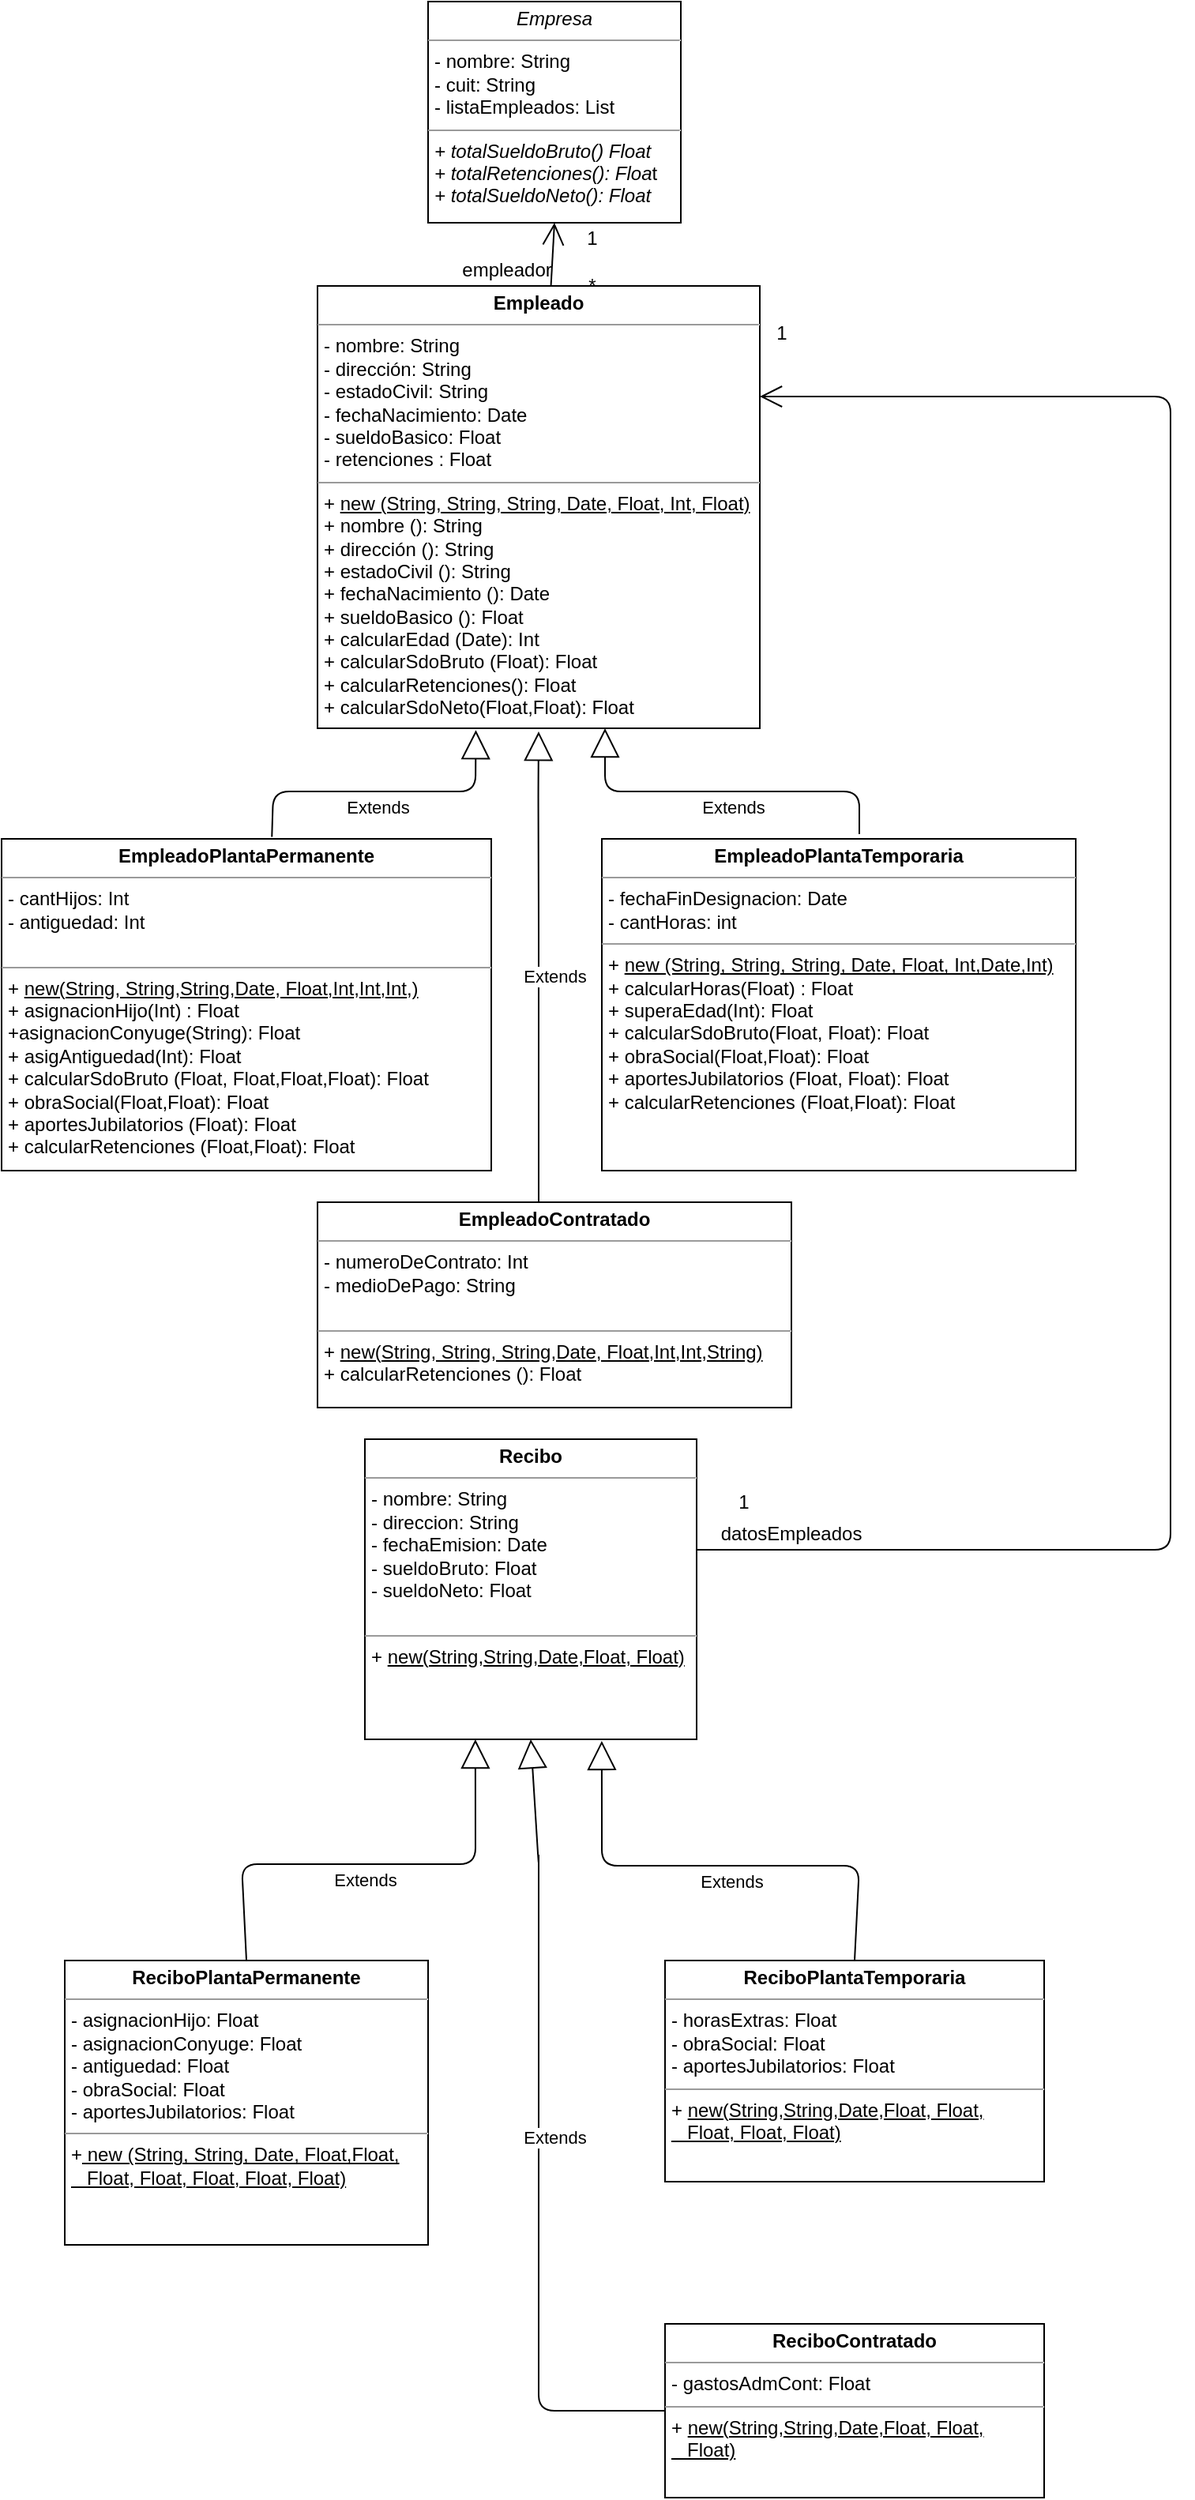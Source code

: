 <mxfile version="15.2.9" type="device"><diagram id="YjdwQvKlV2tTnBZGeNKd" name="Page-1"><mxGraphModel dx="864" dy="1603" grid="1" gridSize="10" guides="1" tooltips="1" connect="1" arrows="1" fold="1" page="1" pageScale="1" pageWidth="827" pageHeight="1169" math="0" shadow="0"><root><mxCell id="0"/><mxCell id="1" parent="0"/><mxCell id="iTj1MjXMvYZsN4ixTZFv-1" value="&lt;p style=&quot;margin: 0px ; margin-top: 4px ; text-align: center&quot;&gt;&lt;i&gt;Empresa&lt;/i&gt;&lt;/p&gt;&lt;hr size=&quot;1&quot;&gt;&lt;p style=&quot;margin: 0px ; margin-left: 4px&quot;&gt;&lt;font style=&quot;vertical-align: inherit&quot;&gt;&lt;font style=&quot;vertical-align: inherit&quot;&gt;- nombre: String&lt;/font&gt;&lt;/font&gt;&lt;/p&gt;&lt;p style=&quot;margin: 0px ; margin-left: 4px&quot;&gt;&lt;font style=&quot;vertical-align: inherit&quot;&gt;&lt;font style=&quot;vertical-align: inherit&quot;&gt;- cuit: String&lt;/font&gt;&lt;/font&gt;&lt;/p&gt;&lt;p style=&quot;margin: 0px ; margin-left: 4px&quot;&gt;&lt;font style=&quot;vertical-align: inherit&quot;&gt;&lt;font style=&quot;vertical-align: inherit&quot;&gt;- listaEmpleados: List&amp;nbsp;&lt;/font&gt;&lt;/font&gt;&lt;/p&gt;&lt;hr size=&quot;1&quot;&gt;&lt;p style=&quot;margin: 0px ; margin-left: 4px&quot;&gt;&lt;i&gt;+ totalSueldoBruto() Float&lt;/i&gt;&lt;br&gt;&lt;/p&gt;&lt;p style=&quot;margin: 0px ; margin-left: 4px&quot;&gt;&lt;font style=&quot;vertical-align: inherit&quot;&gt;&lt;font style=&quot;vertical-align: inherit&quot;&gt;&lt;i&gt;+ totalRetenciones(): Floa&lt;/i&gt;t&lt;/font&gt;&lt;/font&gt;&lt;/p&gt;&lt;p style=&quot;margin: 0px ; margin-left: 4px&quot;&gt;&lt;font style=&quot;vertical-align: inherit&quot;&gt;&lt;font style=&quot;vertical-align: inherit&quot;&gt;&lt;i&gt;+ totalSueldoNeto(): Float&lt;/i&gt;&lt;br&gt;&lt;/font&gt;&lt;/font&gt;&lt;/p&gt;" style="verticalAlign=top;align=left;overflow=fill;fontSize=12;fontFamily=Helvetica;html=1;" parent="1" vertex="1"><mxGeometry x="330" y="-20" width="160" height="140" as="geometry"/></mxCell><mxCell id="iTj1MjXMvYZsN4ixTZFv-2" value="&lt;p style=&quot;margin: 0px ; margin-top: 4px ; text-align: center&quot;&gt;&lt;b&gt;&lt;font style=&quot;vertical-align: inherit&quot;&gt;&lt;font style=&quot;vertical-align: inherit&quot;&gt;Empleado&lt;/font&gt;&lt;/font&gt;&lt;/b&gt;&lt;/p&gt;&lt;hr size=&quot;1&quot;&gt;&lt;p style=&quot;margin: 0px ; margin-left: 4px&quot;&gt;&lt;font style=&quot;vertical-align: inherit&quot;&gt;&lt;font style=&quot;vertical-align: inherit&quot;&gt;- nombre: String&lt;/font&gt;&lt;/font&gt;&lt;/p&gt;&lt;p style=&quot;margin: 0px ; margin-left: 4px&quot;&gt;&lt;font style=&quot;vertical-align: inherit&quot;&gt;&lt;font style=&quot;vertical-align: inherit&quot;&gt;- dirección: String&lt;/font&gt;&lt;/font&gt;&lt;/p&gt;&lt;p style=&quot;margin: 0px ; margin-left: 4px&quot;&gt;&lt;font style=&quot;vertical-align: inherit&quot;&gt;&lt;font style=&quot;vertical-align: inherit&quot;&gt;- estadoCivil: String&lt;/font&gt;&lt;/font&gt;&lt;/p&gt;&lt;p style=&quot;margin: 0px ; margin-left: 4px&quot;&gt;&lt;font style=&quot;vertical-align: inherit&quot;&gt;&lt;font style=&quot;vertical-align: inherit&quot;&gt;- fechaNacimiento: Date&lt;/font&gt;&lt;/font&gt;&lt;/p&gt;&lt;p style=&quot;margin: 0px ; margin-left: 4px&quot;&gt;&lt;font style=&quot;vertical-align: inherit&quot;&gt;&lt;font style=&quot;vertical-align: inherit&quot;&gt;- sueldoBasico: Float&lt;/font&gt;&lt;/font&gt;&lt;/p&gt;&lt;p style=&quot;margin: 0px ; margin-left: 4px&quot;&gt;&lt;font style=&quot;vertical-align: inherit&quot;&gt;&lt;font style=&quot;vertical-align: inherit&quot;&gt;- retenciones : Float&lt;/font&gt;&lt;/font&gt;&lt;/p&gt;&lt;hr size=&quot;1&quot;&gt;&lt;p style=&quot;margin: 0px ; margin-left: 4px&quot;&gt;&lt;font style=&quot;vertical-align: inherit&quot;&gt;&lt;font style=&quot;vertical-align: inherit&quot;&gt;+ &lt;/font&gt;&lt;/font&gt;&lt;u&gt;&lt;font style=&quot;vertical-align: inherit&quot;&gt;&lt;font style=&quot;vertical-align: inherit&quot;&gt;new (String, String, String, Date, Float, Int, Float)&lt;/font&gt;&lt;/font&gt;&lt;/u&gt;&lt;/p&gt;&lt;p style=&quot;margin: 0px ; margin-left: 4px&quot;&gt;&lt;span&gt;&lt;font style=&quot;vertical-align: inherit&quot;&gt;&lt;font style=&quot;vertical-align: inherit&quot;&gt;+ nombre (): String&lt;/font&gt;&lt;/font&gt;&lt;/span&gt;&lt;/p&gt;&lt;p style=&quot;margin: 0px 0px 0px 4px&quot;&gt;&lt;font style=&quot;vertical-align: inherit&quot;&gt;&lt;font style=&quot;vertical-align: inherit&quot;&gt;+ dirección (): String&lt;/font&gt;&lt;/font&gt;&lt;/p&gt;&lt;p style=&quot;margin: 0px 0px 0px 4px&quot;&gt;&lt;font style=&quot;vertical-align: inherit&quot;&gt;&lt;font style=&quot;vertical-align: inherit&quot;&gt;+ estadoCivil (): String&lt;/font&gt;&lt;/font&gt;&lt;/p&gt;&lt;p style=&quot;margin: 0px 0px 0px 4px&quot;&gt;&lt;font style=&quot;vertical-align: inherit&quot;&gt;&lt;font style=&quot;vertical-align: inherit&quot;&gt;+ fechaNacimiento (): Date&lt;/font&gt;&lt;/font&gt;&lt;/p&gt;&lt;p style=&quot;margin: 0px 0px 0px 4px&quot;&gt;&lt;font style=&quot;vertical-align: inherit&quot;&gt;&lt;font style=&quot;vertical-align: inherit&quot;&gt;+ sueldoBasico (): Float&lt;/font&gt;&lt;/font&gt;&lt;/p&gt;&lt;p style=&quot;margin: 0px 0px 0px 4px&quot;&gt;&lt;font style=&quot;vertical-align: inherit&quot;&gt;&lt;font style=&quot;vertical-align: inherit&quot;&gt;+ calcularEdad (Date): Int&amp;nbsp;&lt;/font&gt;&lt;/font&gt;&lt;br&gt;&lt;/p&gt;&lt;p style=&quot;margin: 0px 0px 0px 4px&quot;&gt;&lt;font style=&quot;vertical-align: inherit&quot;&gt;&lt;font style=&quot;vertical-align: inherit&quot;&gt;+ calcularSdoBruto (Float): Float&lt;/font&gt;&lt;/font&gt;&lt;/p&gt;&lt;p style=&quot;margin: 0px 0px 0px 4px&quot;&gt;&lt;font style=&quot;vertical-align: inherit&quot;&gt;&lt;font style=&quot;vertical-align: inherit&quot;&gt;+ calcularRetenciones(): Float&lt;/font&gt;&lt;/font&gt;&lt;/p&gt;&lt;p style=&quot;margin: 0px 0px 0px 4px&quot;&gt;&lt;font style=&quot;vertical-align: inherit&quot;&gt;&lt;font style=&quot;vertical-align: inherit&quot;&gt;+ calcularSdoNeto(Float,Float): Float&lt;/font&gt;&lt;/font&gt;&lt;/p&gt;&lt;div&gt;&lt;br&gt;&lt;/div&gt;" style="verticalAlign=top;align=left;overflow=fill;fontSize=12;fontFamily=Helvetica;html=1;" parent="1" vertex="1"><mxGeometry x="260" y="160" width="280" height="280" as="geometry"/></mxCell><mxCell id="iTj1MjXMvYZsN4ixTZFv-3" value="&lt;p style=&quot;margin: 0px ; margin-top: 4px ; text-align: center&quot;&gt;&lt;b&gt;EmpleadoPlantaPermanente&lt;/b&gt;&lt;/p&gt;&lt;hr size=&quot;1&quot;&gt;&lt;p style=&quot;margin: 0px ; margin-left: 4px&quot;&gt;- cantHijos: Int&lt;/p&gt;&lt;p style=&quot;margin: 0px ; margin-left: 4px&quot;&gt;- antiguedad: Int&lt;/p&gt;&lt;p style=&quot;margin: 0px ; margin-left: 4px&quot;&gt;&lt;br&gt;&lt;/p&gt;&lt;hr size=&quot;1&quot;&gt;&lt;p style=&quot;margin: 0px ; margin-left: 4px&quot;&gt;+ &lt;u&gt;new(String, String,String,Date, Float,Int,Int,Int,)&lt;/u&gt;&lt;/p&gt;&lt;p style=&quot;margin: 0px ; margin-left: 4px&quot;&gt;+ asignacionHijo(Int) : Float&lt;/p&gt;&lt;p style=&quot;margin: 0px ; margin-left: 4px&quot;&gt;+asignacionConyuge(String): Float&lt;/p&gt;&lt;p style=&quot;margin: 0px ; margin-left: 4px&quot;&gt;+ asigAntiguedad(Int): Float&lt;/p&gt;&lt;p style=&quot;margin: 0px ; margin-left: 4px&quot;&gt;+ calcularSdoBruto (Float, Float,Float,Float): Float&lt;/p&gt;&lt;p style=&quot;margin: 0px ; margin-left: 4px&quot;&gt;+ obraSocial(Float,Float): Float&lt;/p&gt;&lt;p style=&quot;margin: 0px ; margin-left: 4px&quot;&gt;+ aportesJubilatorios (Float): Float&lt;/p&gt;&lt;p style=&quot;margin: 0px ; margin-left: 4px&quot;&gt;+ calcularRetenciones (Float,Float): Float&lt;/p&gt;" style="verticalAlign=top;align=left;overflow=fill;fontSize=12;fontFamily=Helvetica;html=1;" parent="1" vertex="1"><mxGeometry x="60" y="510" width="310" height="210" as="geometry"/></mxCell><mxCell id="iTj1MjXMvYZsN4ixTZFv-4" value="&lt;p style=&quot;margin: 0px ; margin-top: 4px ; text-align: center&quot;&gt;&lt;b&gt;EmpleadoPlantaTemporaria&lt;/b&gt;&lt;/p&gt;&lt;hr size=&quot;1&quot;&gt;&lt;p style=&quot;margin: 0px ; margin-left: 4px&quot;&gt;- fechaFinDesignacion: Date&lt;/p&gt;&lt;p style=&quot;margin: 0px ; margin-left: 4px&quot;&gt;- cantHoras: int&lt;/p&gt;&lt;hr size=&quot;1&quot;&gt;&lt;p style=&quot;margin: 0px ; margin-left: 4px&quot;&gt;+ &lt;u&gt;new (String, String, String, Date, Float, Int,Date,Int)&lt;/u&gt;&lt;/p&gt;&lt;p style=&quot;margin: 0px ; margin-left: 4px&quot;&gt;+ calcularHoras(Float) : Float&lt;/p&gt;&lt;p style=&quot;margin: 0px ; margin-left: 4px&quot;&gt;+ superaEdad(Int): Float&lt;/p&gt;&lt;p style=&quot;margin: 0px ; margin-left: 4px&quot;&gt;&lt;span&gt;+ calcularSdoBruto(Float, Float): Float&lt;/span&gt;&lt;br&gt;&lt;/p&gt;&lt;p style=&quot;margin: 0px 0px 0px 4px&quot;&gt;+ obraSocial(Float,Float): Float&lt;/p&gt;&lt;p style=&quot;margin: 0px 0px 0px 4px&quot;&gt;+ aportesJubilatorios (Float, Float): Float&lt;/p&gt;&lt;p style=&quot;margin: 0px ; margin-left: 4px&quot;&gt;+ calcularRetenciones (Float,Float): Float&lt;/p&gt;" style="verticalAlign=top;align=left;overflow=fill;fontSize=12;fontFamily=Helvetica;html=1;" parent="1" vertex="1"><mxGeometry x="440" y="510" width="300" height="210" as="geometry"/></mxCell><mxCell id="iTj1MjXMvYZsN4ixTZFv-8" value="Extends" style="endArrow=block;endSize=16;endFill=0;html=1;exitX=0.552;exitY=-0.006;exitDx=0;exitDy=0;exitPerimeter=0;entryX=0.358;entryY=1.004;entryDx=0;entryDy=0;entryPerimeter=0;" parent="1" source="iTj1MjXMvYZsN4ixTZFv-3" target="iTj1MjXMvYZsN4ixTZFv-2" edge="1"><mxGeometry x="-0.036" y="-10" width="160" relative="1" as="geometry"><mxPoint x="280" y="340" as="sourcePoint"/><mxPoint x="400" y="421" as="targetPoint"/><Array as="points"><mxPoint x="232" y="480"/><mxPoint x="270" y="480"/><mxPoint x="360" y="480"/></Array><mxPoint as="offset"/></mxGeometry></mxCell><mxCell id="iTj1MjXMvYZsN4ixTZFv-10" value="Extends" style="endArrow=block;endSize=16;endFill=0;html=1;" parent="1" edge="1"><mxGeometry x="-0.062" y="10" width="160" relative="1" as="geometry"><mxPoint x="603" y="507" as="sourcePoint"/><mxPoint x="442" y="440" as="targetPoint"/><Array as="points"><mxPoint x="603" y="480"/><mxPoint x="520" y="480"/><mxPoint x="442" y="480"/></Array><mxPoint as="offset"/></mxGeometry></mxCell><mxCell id="HzhAfYEKp3YrkJtxKkJr-8" value="" style="endArrow=open;endFill=1;endSize=12;html=1;entryX=0.5;entryY=1;entryDx=0;entryDy=0;" parent="1" source="iTj1MjXMvYZsN4ixTZFv-2" target="iTj1MjXMvYZsN4ixTZFv-1" edge="1"><mxGeometry width="160" relative="1" as="geometry"><mxPoint x="330" y="190" as="sourcePoint"/><mxPoint x="490" y="190" as="targetPoint"/></mxGeometry></mxCell><mxCell id="HzhAfYEKp3YrkJtxKkJr-9" value="1" style="text;html=1;strokeColor=none;fillColor=none;align=center;verticalAlign=middle;whiteSpace=wrap;rounded=0;" parent="1" vertex="1"><mxGeometry x="414" y="120" width="40" height="20" as="geometry"/></mxCell><mxCell id="HzhAfYEKp3YrkJtxKkJr-10" value="*" style="text;html=1;strokeColor=none;fillColor=none;align=center;verticalAlign=middle;whiteSpace=wrap;rounded=0;" parent="1" vertex="1"><mxGeometry x="414" y="150" width="40" height="20" as="geometry"/></mxCell><mxCell id="HzhAfYEKp3YrkJtxKkJr-11" value="empleador" style="text;html=1;strokeColor=none;fillColor=none;align=center;verticalAlign=middle;whiteSpace=wrap;rounded=0;" parent="1" vertex="1"><mxGeometry x="360" y="140" width="40" height="20" as="geometry"/></mxCell><mxCell id="HzhAfYEKp3YrkJtxKkJr-12" value="&lt;p style=&quot;margin: 0px ; margin-top: 4px ; text-align: center&quot;&gt;&lt;b&gt;EmpleadoContratado&lt;/b&gt;&lt;/p&gt;&lt;hr size=&quot;1&quot;&gt;&lt;p style=&quot;margin: 0px ; margin-left: 4px&quot;&gt;- numeroDeContrato: Int&lt;/p&gt;&lt;p style=&quot;margin: 0px ; margin-left: 4px&quot;&gt;- medioDePago: String&lt;/p&gt;&lt;p style=&quot;margin: 0px ; margin-left: 4px&quot;&gt;&lt;br&gt;&lt;/p&gt;&lt;hr size=&quot;1&quot;&gt;&lt;p style=&quot;margin: 0px ; margin-left: 4px&quot;&gt;+ &lt;u&gt;new(String, String, String,Date, Float,Int,Int,String)&lt;/u&gt;&lt;/p&gt;&lt;p style=&quot;margin: 0px ; margin-left: 4px&quot;&gt;+ calcularRetenciones (): Float&lt;/p&gt;" style="verticalAlign=top;align=left;overflow=fill;fontSize=12;fontFamily=Helvetica;html=1;" parent="1" vertex="1"><mxGeometry x="260" y="740" width="300" height="130" as="geometry"/></mxCell><mxCell id="HzhAfYEKp3YrkJtxKkJr-14" value="&lt;p style=&quot;margin: 0px ; margin-top: 4px ; text-align: center&quot;&gt;&lt;b&gt;ReciboPlantaPermanente&lt;/b&gt;&lt;/p&gt;&lt;hr size=&quot;1&quot;&gt;&lt;p style=&quot;margin: 0px ; margin-left: 4px&quot;&gt;- asignacionHijo: Float&lt;/p&gt;&lt;p style=&quot;margin: 0px ; margin-left: 4px&quot;&gt;- asignacionConyuge: Float&lt;/p&gt;&lt;p style=&quot;margin: 0px ; margin-left: 4px&quot;&gt;- antiguedad: Float&lt;/p&gt;&lt;p style=&quot;margin: 0px ; margin-left: 4px&quot;&gt;- obraSocial: Float&lt;/p&gt;&lt;p style=&quot;margin: 0px ; margin-left: 4px&quot;&gt;- aportesJubilatorios: Float&lt;/p&gt;&lt;hr size=&quot;1&quot;&gt;&lt;p style=&quot;margin: 0px ; margin-left: 4px&quot;&gt;+&lt;u&gt; new (String, String, Date, Float,Float,&lt;/u&gt;&lt;/p&gt;&lt;p style=&quot;margin: 0px ; margin-left: 4px&quot;&gt;&lt;u&gt;&amp;nbsp; &amp;nbsp;Float, Float, Float, Float, Float)&lt;/u&gt;&lt;/p&gt;&lt;p style=&quot;margin: 0px ; margin-left: 4px&quot;&gt;&lt;br&gt;&lt;/p&gt;" style="verticalAlign=top;align=left;overflow=fill;fontSize=12;fontFamily=Helvetica;html=1;" parent="1" vertex="1"><mxGeometry x="100" y="1220" width="230" height="180" as="geometry"/></mxCell><mxCell id="HzhAfYEKp3YrkJtxKkJr-15" value="&lt;p style=&quot;margin: 0px ; margin-top: 4px ; text-align: center&quot;&gt;&lt;b&gt;Recibo&lt;/b&gt;&lt;/p&gt;&lt;hr size=&quot;1&quot;&gt;&lt;p style=&quot;margin: 0px ; margin-left: 4px&quot;&gt;- nombre: String&lt;/p&gt;&lt;p style=&quot;margin: 0px ; margin-left: 4px&quot;&gt;- direccion: String&lt;/p&gt;&lt;p style=&quot;margin: 0px ; margin-left: 4px&quot;&gt;- fechaEmision: Date&lt;/p&gt;&lt;p style=&quot;margin: 0px ; margin-left: 4px&quot;&gt;- sueldoBruto: Float&lt;/p&gt;&lt;p style=&quot;margin: 0px ; margin-left: 4px&quot;&gt;- sueldoNeto: Float&lt;/p&gt;&lt;p style=&quot;margin: 0px ; margin-left: 4px&quot;&gt;&lt;br&gt;&lt;/p&gt;&lt;hr size=&quot;1&quot;&gt;&lt;p style=&quot;margin: 0px ; margin-left: 4px&quot;&gt;+ &lt;u&gt;new(String,String,Date,Float, Float)&lt;/u&gt;&lt;/p&gt;&lt;p style=&quot;margin: 0px ; margin-left: 4px&quot;&gt;&lt;br&gt;&lt;/p&gt;&lt;p style=&quot;margin: 0px ; margin-left: 4px&quot;&gt;&lt;br&gt;&lt;/p&gt;&lt;p style=&quot;margin: 0px ; margin-left: 4px&quot;&gt;&lt;br&gt;&lt;/p&gt;&lt;p style=&quot;margin: 0px ; margin-left: 4px&quot;&gt;&lt;br&gt;&lt;/p&gt;" style="verticalAlign=top;align=left;overflow=fill;fontSize=12;fontFamily=Helvetica;html=1;" parent="1" vertex="1"><mxGeometry x="290" y="890" width="210" height="190" as="geometry"/></mxCell><mxCell id="HzhAfYEKp3YrkJtxKkJr-16" value="&lt;p style=&quot;margin: 0px ; margin-top: 4px ; text-align: center&quot;&gt;&lt;b&gt;ReciboContratado&lt;/b&gt;&lt;/p&gt;&lt;hr size=&quot;1&quot;&gt;&lt;p style=&quot;margin: 0px ; margin-left: 4px&quot;&gt;- gastosAdmCont: Float&lt;/p&gt;&lt;hr size=&quot;1&quot;&gt;&lt;p style=&quot;margin: 0px 0px 0px 4px&quot;&gt;+ &lt;u&gt;new(String,String,Date,Float, Float,&lt;br&gt;&lt;/u&gt;&lt;/p&gt;&lt;p style=&quot;margin: 0px 0px 0px 4px&quot;&gt;&lt;u&gt;&amp;nbsp; &amp;nbsp;Float)&lt;/u&gt;&lt;/p&gt;&lt;p style=&quot;margin: 0px 0px 0px 4px&quot;&gt;&lt;br&gt;&lt;/p&gt;&lt;p style=&quot;margin: 0px 0px 0px 4px&quot;&gt;&lt;br&gt;&lt;/p&gt;" style="verticalAlign=top;align=left;overflow=fill;fontSize=12;fontFamily=Helvetica;html=1;" parent="1" vertex="1"><mxGeometry x="480" y="1450" width="240" height="110" as="geometry"/></mxCell><mxCell id="HzhAfYEKp3YrkJtxKkJr-17" value="&lt;p style=&quot;margin: 0px ; margin-top: 4px ; text-align: center&quot;&gt;&lt;b&gt;ReciboPlantaTemporaria&lt;/b&gt;&lt;/p&gt;&lt;hr size=&quot;1&quot;&gt;&lt;p style=&quot;margin: 0px ; margin-left: 4px&quot;&gt;- horasExtras: Float&lt;/p&gt;&lt;p style=&quot;margin: 0px ; margin-left: 4px&quot;&gt;- obraSocial: Float&lt;/p&gt;&lt;p style=&quot;margin: 0px ; margin-left: 4px&quot;&gt;- aportesJubilatorios: Float&lt;/p&gt;&lt;hr size=&quot;1&quot;&gt;&lt;p style=&quot;margin: 0px ; margin-left: 4px&quot;&gt;+ &lt;u&gt;new(String,String,Date,Float, Float,&lt;br&gt;&lt;/u&gt;&lt;/p&gt;&lt;p style=&quot;margin: 0px ; margin-left: 4px&quot;&gt;&lt;u&gt;&amp;nbsp; &amp;nbsp;Float, Float, Float)&lt;/u&gt;&lt;/p&gt;" style="verticalAlign=top;align=left;overflow=fill;fontSize=12;fontFamily=Helvetica;html=1;" parent="1" vertex="1"><mxGeometry x="480" y="1220" width="240" height="140" as="geometry"/></mxCell><mxCell id="hyiR4Mw5HXbT7zULFGPC-3" value="Extends" style="endArrow=block;endSize=16;endFill=0;html=1;exitX=0.5;exitY=0;exitDx=0;exitDy=0;entryX=0.333;entryY=1;entryDx=0;entryDy=0;entryPerimeter=0;" parent="1" source="HzhAfYEKp3YrkJtxKkJr-14" target="HzhAfYEKp3YrkJtxKkJr-15" edge="1"><mxGeometry x="-0.036" y="-10" width="160" relative="1" as="geometry"><mxPoint x="211.12" y="1208.03" as="sourcePoint"/><mxPoint x="360" y="1090" as="targetPoint"/><Array as="points"><mxPoint x="212" y="1158.96"/><mxPoint x="360" y="1158.96"/></Array><mxPoint as="offset"/></mxGeometry></mxCell><mxCell id="hyiR4Mw5HXbT7zULFGPC-4" value="Extends" style="endArrow=block;endSize=16;endFill=0;html=1;exitX=0.5;exitY=0;exitDx=0;exitDy=0;entryX=0.714;entryY=1.005;entryDx=0;entryDy=0;entryPerimeter=0;" parent="1" source="HzhAfYEKp3YrkJtxKkJr-17" target="HzhAfYEKp3YrkJtxKkJr-15" edge="1"><mxGeometry x="-0.062" y="10" width="160" relative="1" as="geometry"><mxPoint x="603" y="1207" as="sourcePoint"/><mxPoint x="442" y="1120" as="targetPoint"/><Array as="points"><mxPoint x="603" y="1160"/><mxPoint x="440" y="1160"/><mxPoint x="440" y="1140"/></Array><mxPoint as="offset"/></mxGeometry></mxCell><mxCell id="hyiR4Mw5HXbT7zULFGPC-5" value="Extends" style="endArrow=block;endSize=16;endFill=0;html=1;exitX=0;exitY=0.5;exitDx=0;exitDy=0;entryX=0.5;entryY=1;entryDx=0;entryDy=0;" parent="1" source="HzhAfYEKp3YrkJtxKkJr-16" target="HzhAfYEKp3YrkJtxKkJr-15" edge="1"><mxGeometry x="-0.036" y="-10" width="160" relative="1" as="geometry"><mxPoint x="400" y="1460" as="sourcePoint"/><mxPoint x="400" y="1122" as="targetPoint"/><Array as="points"><mxPoint x="400" y="1505"/><mxPoint x="400" y="1180"/><mxPoint x="400" y="1150"/><mxPoint x="400" y="1160"/></Array><mxPoint as="offset"/></mxGeometry></mxCell><mxCell id="OeKSaLro1ev-FWeubYRN-1" value="1" style="text;html=1;strokeColor=none;fillColor=none;align=center;verticalAlign=middle;whiteSpace=wrap;rounded=0;" parent="1" vertex="1"><mxGeometry x="534" y="180" width="40" height="20" as="geometry"/></mxCell><mxCell id="OeKSaLro1ev-FWeubYRN-2" value="1" style="text;html=1;strokeColor=none;fillColor=none;align=center;verticalAlign=middle;whiteSpace=wrap;rounded=0;" parent="1" vertex="1"><mxGeometry x="510" y="920" width="40" height="20" as="geometry"/></mxCell><mxCell id="0HJ2XWBmXdhxy9LnqeVO-1" value="Extends" style="endArrow=block;endSize=16;endFill=0;html=1;entryX=0.358;entryY=1.004;entryDx=0;entryDy=0;entryPerimeter=0;" parent="1" edge="1"><mxGeometry x="-0.036" y="-10" width="160" relative="1" as="geometry"><mxPoint x="400" y="740" as="sourcePoint"/><mxPoint x="400" y="442.05" as="targetPoint"/><Array as="points"><mxPoint x="400" y="560"/><mxPoint x="399.76" y="480.93"/></Array><mxPoint as="offset"/></mxGeometry></mxCell><mxCell id="0HJ2XWBmXdhxy9LnqeVO-4" value="" style="endArrow=open;endFill=1;endSize=12;html=1;entryX=1;entryY=0.25;entryDx=0;entryDy=0;" parent="1" target="iTj1MjXMvYZsN4ixTZFv-2" edge="1"><mxGeometry width="160" relative="1" as="geometry"><mxPoint x="500" y="960" as="sourcePoint"/><mxPoint x="800" y="200" as="targetPoint"/><Array as="points"><mxPoint x="800" y="960"/><mxPoint x="800" y="230"/></Array></mxGeometry></mxCell><mxCell id="0HJ2XWBmXdhxy9LnqeVO-5" value="datosEmpleados" style="text;html=1;strokeColor=none;fillColor=none;align=center;verticalAlign=middle;whiteSpace=wrap;rounded=0;" parent="1" vertex="1"><mxGeometry x="540" y="940" width="40" height="20" as="geometry"/></mxCell></root></mxGraphModel></diagram></mxfile>